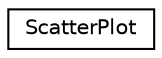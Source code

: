 digraph G
{
  edge [fontname="Helvetica",fontsize="10",labelfontname="Helvetica",labelfontsize="10"];
  node [fontname="Helvetica",fontsize="10",shape=record];
  rankdir=LR;
  Node1 [label="ScatterPlot",height=0.2,width=0.4,color="black", fillcolor="white", style="filled",URL="$class_scatter_plot.html"];
}

